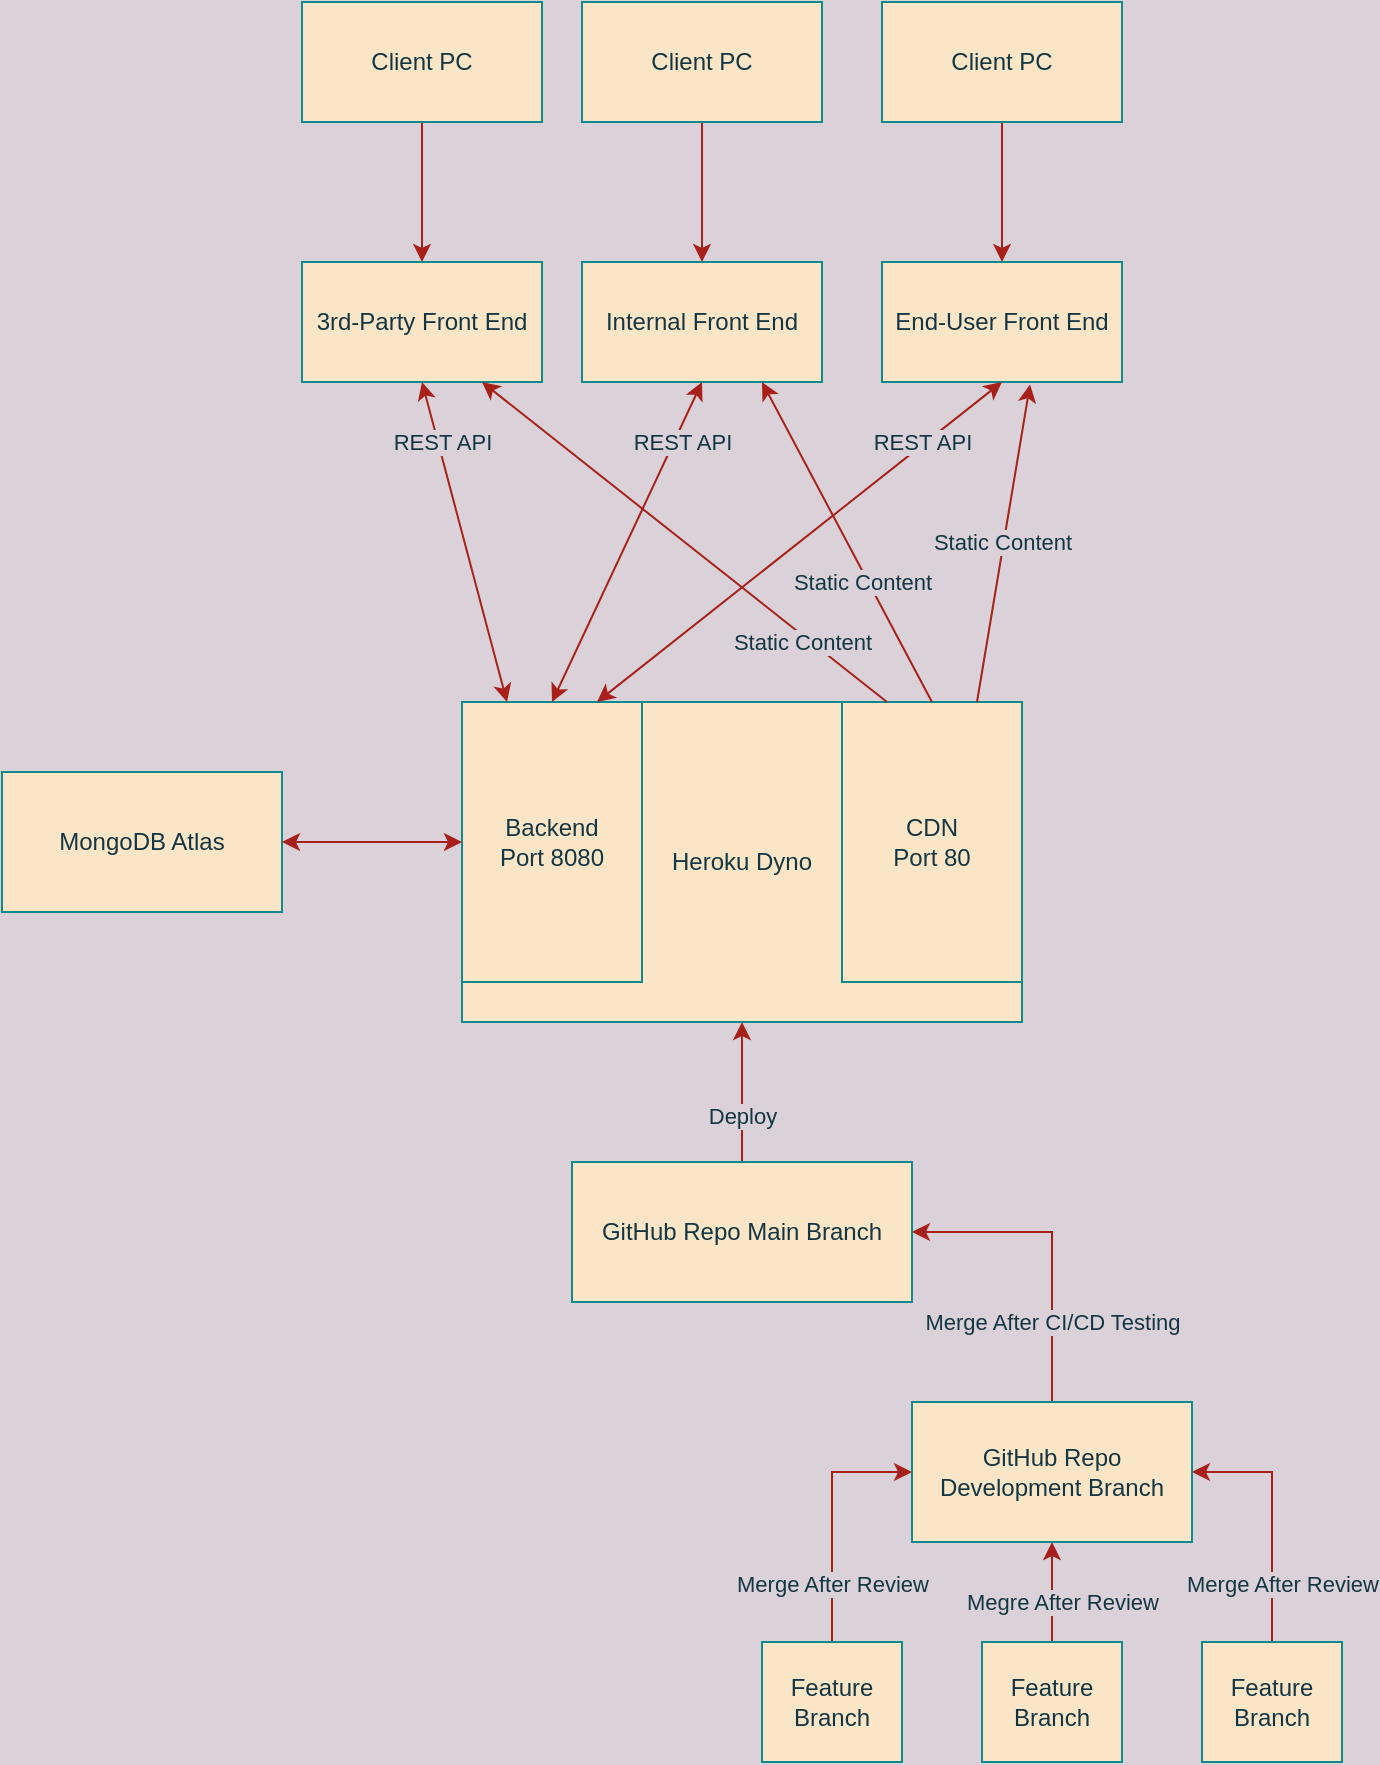 <mxfile version="20.6.2" type="device"><diagram id="G_dxuDGGhjYpfmSYNf4P" name="Page-1"><mxGraphModel dx="1966" dy="1026" grid="1" gridSize="10" guides="1" tooltips="1" connect="1" arrows="1" fold="1" page="1" pageScale="1" pageWidth="827" pageHeight="1169" background="#DAD2D8" math="0" shadow="0"><root><mxCell id="0"/><mxCell id="1" parent="0"/><mxCell id="sx1L-jxM6I28G5pSFsao-1" value="Heroku Dyno" style="rounded=0;whiteSpace=wrap;html=1;fillColor=#FAE5C7;strokeColor=#0F8B8D;fontColor=#143642;" vertex="1" parent="1"><mxGeometry x="350" y="410" width="280" height="160" as="geometry"/></mxCell><mxCell id="sx1L-jxM6I28G5pSFsao-2" value="End-User Front End" style="rounded=0;whiteSpace=wrap;html=1;fillColor=#FAE5C7;strokeColor=#0F8B8D;fontColor=#143642;" vertex="1" parent="1"><mxGeometry x="560" y="190" width="120" height="60" as="geometry"/></mxCell><mxCell id="sx1L-jxM6I28G5pSFsao-3" value="Internal Front End" style="rounded=0;whiteSpace=wrap;html=1;fillColor=#FAE5C7;strokeColor=#0F8B8D;fontColor=#143642;" vertex="1" parent="1"><mxGeometry x="410" y="190" width="120" height="60" as="geometry"/></mxCell><mxCell id="sx1L-jxM6I28G5pSFsao-4" value="3rd-Party Front End" style="rounded=0;whiteSpace=wrap;html=1;fillColor=#FAE5C7;strokeColor=#0F8B8D;fontColor=#143642;" vertex="1" parent="1"><mxGeometry x="270" y="190" width="120" height="60" as="geometry"/></mxCell><mxCell id="sx1L-jxM6I28G5pSFsao-5" value="CDN&lt;br&gt;Port 80" style="rounded=0;whiteSpace=wrap;html=1;fillColor=#FAE5C7;strokeColor=#0F8B8D;fontColor=#143642;" vertex="1" parent="1"><mxGeometry x="540" y="410" width="90" height="140" as="geometry"/></mxCell><mxCell id="sx1L-jxM6I28G5pSFsao-6" value="Backend&lt;br&gt;Port 8080" style="rounded=0;whiteSpace=wrap;html=1;fillColor=#FAE5C7;strokeColor=#0F8B8D;fontColor=#143642;" vertex="1" parent="1"><mxGeometry x="350" y="410" width="90" height="140" as="geometry"/></mxCell><mxCell id="sx1L-jxM6I28G5pSFsao-8" value="REST API" style="endArrow=classic;startArrow=classic;html=1;rounded=0;exitX=0.5;exitY=1;exitDx=0;exitDy=0;entryX=0.25;entryY=0;entryDx=0;entryDy=0;labelBackgroundColor=#DAD2D8;strokeColor=#A8201A;fontColor=#143642;" edge="1" parent="1" source="sx1L-jxM6I28G5pSFsao-4" target="sx1L-jxM6I28G5pSFsao-6"><mxGeometry x="-0.619" y="2" width="50" height="50" relative="1" as="geometry"><mxPoint x="490" y="420" as="sourcePoint"/><mxPoint x="540" y="370" as="targetPoint"/><mxPoint as="offset"/></mxGeometry></mxCell><mxCell id="sx1L-jxM6I28G5pSFsao-9" value="REST API" style="endArrow=classic;startArrow=classic;html=1;rounded=0;exitX=0.5;exitY=0;exitDx=0;exitDy=0;entryX=0.5;entryY=1;entryDx=0;entryDy=0;labelBackgroundColor=#DAD2D8;strokeColor=#A8201A;fontColor=#143642;" edge="1" parent="1" source="sx1L-jxM6I28G5pSFsao-6" target="sx1L-jxM6I28G5pSFsao-3"><mxGeometry x="0.644" y="-4" width="50" height="50" relative="1" as="geometry"><mxPoint x="490" y="420" as="sourcePoint"/><mxPoint x="540" y="370" as="targetPoint"/><mxPoint as="offset"/></mxGeometry></mxCell><mxCell id="sx1L-jxM6I28G5pSFsao-10" value="REST API" style="endArrow=classic;startArrow=classic;html=1;rounded=0;exitX=0.75;exitY=0;exitDx=0;exitDy=0;entryX=0.5;entryY=1;entryDx=0;entryDy=0;labelBackgroundColor=#DAD2D8;strokeColor=#A8201A;fontColor=#143642;" edge="1" parent="1" source="sx1L-jxM6I28G5pSFsao-6" target="sx1L-jxM6I28G5pSFsao-2"><mxGeometry x="0.613" y="1" width="50" height="50" relative="1" as="geometry"><mxPoint x="490" y="420" as="sourcePoint"/><mxPoint x="540" y="370" as="targetPoint"/><mxPoint as="offset"/></mxGeometry></mxCell><mxCell id="sx1L-jxM6I28G5pSFsao-13" value="Static Content" style="endArrow=classic;html=1;rounded=0;entryX=0.617;entryY=1.02;entryDx=0;entryDy=0;entryPerimeter=0;exitX=0.75;exitY=0;exitDx=0;exitDy=0;labelBackgroundColor=#DAD2D8;strokeColor=#A8201A;fontColor=#143642;" edge="1" parent="1" source="sx1L-jxM6I28G5pSFsao-5" target="sx1L-jxM6I28G5pSFsao-2"><mxGeometry x="0.006" y="1" width="50" height="50" relative="1" as="geometry"><mxPoint x="490" y="420" as="sourcePoint"/><mxPoint x="540" y="370" as="targetPoint"/><mxPoint as="offset"/></mxGeometry></mxCell><mxCell id="sx1L-jxM6I28G5pSFsao-14" value="Static Content" style="endArrow=classic;html=1;rounded=0;entryX=0.75;entryY=1;entryDx=0;entryDy=0;exitX=0.5;exitY=0;exitDx=0;exitDy=0;labelBackgroundColor=#DAD2D8;strokeColor=#A8201A;fontColor=#143642;" edge="1" parent="1" source="sx1L-jxM6I28G5pSFsao-5" target="sx1L-jxM6I28G5pSFsao-3"><mxGeometry x="-0.234" y="3" width="50" height="50" relative="1" as="geometry"><mxPoint x="490" y="420" as="sourcePoint"/><mxPoint x="540" y="370" as="targetPoint"/><mxPoint as="offset"/></mxGeometry></mxCell><mxCell id="sx1L-jxM6I28G5pSFsao-15" value="Static Content" style="endArrow=classic;html=1;rounded=0;entryX=0.75;entryY=1;entryDx=0;entryDy=0;exitX=0.25;exitY=0;exitDx=0;exitDy=0;labelBackgroundColor=#DAD2D8;strokeColor=#A8201A;fontColor=#143642;" edge="1" parent="1" source="sx1L-jxM6I28G5pSFsao-5" target="sx1L-jxM6I28G5pSFsao-4"><mxGeometry x="-0.597" y="3" width="50" height="50" relative="1" as="geometry"><mxPoint x="490" y="420" as="sourcePoint"/><mxPoint x="540" y="370" as="targetPoint"/><mxPoint as="offset"/></mxGeometry></mxCell><mxCell id="sx1L-jxM6I28G5pSFsao-16" value="MongoDB Atlas" style="rounded=0;whiteSpace=wrap;html=1;fillColor=#FAE5C7;strokeColor=#0F8B8D;fontColor=#143642;" vertex="1" parent="1"><mxGeometry x="120" y="445" width="140" height="70" as="geometry"/></mxCell><mxCell id="sx1L-jxM6I28G5pSFsao-22" style="edgeStyle=orthogonalEdgeStyle;rounded=0;orthogonalLoop=1;jettySize=auto;html=1;entryX=0.5;entryY=0;entryDx=0;entryDy=0;labelBackgroundColor=#DAD2D8;strokeColor=#A8201A;fontColor=#143642;" edge="1" parent="1" source="sx1L-jxM6I28G5pSFsao-17" target="sx1L-jxM6I28G5pSFsao-2"><mxGeometry relative="1" as="geometry"/></mxCell><mxCell id="sx1L-jxM6I28G5pSFsao-17" value="Client PC" style="rounded=0;whiteSpace=wrap;html=1;fillColor=#FAE5C7;strokeColor=#0F8B8D;fontColor=#143642;" vertex="1" parent="1"><mxGeometry x="560" y="60" width="120" height="60" as="geometry"/></mxCell><mxCell id="sx1L-jxM6I28G5pSFsao-21" style="edgeStyle=orthogonalEdgeStyle;rounded=0;orthogonalLoop=1;jettySize=auto;html=1;entryX=0.5;entryY=0;entryDx=0;entryDy=0;labelBackgroundColor=#DAD2D8;strokeColor=#A8201A;fontColor=#143642;" edge="1" parent="1" source="sx1L-jxM6I28G5pSFsao-18" target="sx1L-jxM6I28G5pSFsao-3"><mxGeometry relative="1" as="geometry"/></mxCell><mxCell id="sx1L-jxM6I28G5pSFsao-18" value="Client PC" style="rounded=0;whiteSpace=wrap;html=1;fillColor=#FAE5C7;strokeColor=#0F8B8D;fontColor=#143642;" vertex="1" parent="1"><mxGeometry x="410" y="60" width="120" height="60" as="geometry"/></mxCell><mxCell id="sx1L-jxM6I28G5pSFsao-20" style="edgeStyle=orthogonalEdgeStyle;rounded=0;orthogonalLoop=1;jettySize=auto;html=1;labelBackgroundColor=#DAD2D8;strokeColor=#A8201A;fontColor=#143642;" edge="1" parent="1" source="sx1L-jxM6I28G5pSFsao-19" target="sx1L-jxM6I28G5pSFsao-4"><mxGeometry relative="1" as="geometry"/></mxCell><mxCell id="sx1L-jxM6I28G5pSFsao-19" value="Client PC" style="rounded=0;whiteSpace=wrap;html=1;fillColor=#FAE5C7;strokeColor=#0F8B8D;fontColor=#143642;" vertex="1" parent="1"><mxGeometry x="270" y="60" width="120" height="60" as="geometry"/></mxCell><mxCell id="sx1L-jxM6I28G5pSFsao-24" value="" style="endArrow=classic;startArrow=classic;html=1;rounded=0;exitX=1;exitY=0.5;exitDx=0;exitDy=0;entryX=0;entryY=0.5;entryDx=0;entryDy=0;labelBackgroundColor=#DAD2D8;strokeColor=#A8201A;fontColor=#143642;" edge="1" parent="1" source="sx1L-jxM6I28G5pSFsao-16" target="sx1L-jxM6I28G5pSFsao-6"><mxGeometry width="50" height="50" relative="1" as="geometry"><mxPoint x="490" y="420" as="sourcePoint"/><mxPoint x="540" y="370" as="targetPoint"/></mxGeometry></mxCell><mxCell id="sx1L-jxM6I28G5pSFsao-26" value="Deploy" style="edgeStyle=orthogonalEdgeStyle;rounded=0;orthogonalLoop=1;jettySize=auto;html=1;entryX=0.5;entryY=1;entryDx=0;entryDy=0;labelBackgroundColor=#DAD2D8;strokeColor=#A8201A;fontColor=#143642;" edge="1" parent="1" source="sx1L-jxM6I28G5pSFsao-25" target="sx1L-jxM6I28G5pSFsao-1"><mxGeometry x="-0.333" relative="1" as="geometry"><Array as="points"><mxPoint x="490" y="610"/><mxPoint x="490" y="610"/></Array><mxPoint as="offset"/></mxGeometry></mxCell><mxCell id="sx1L-jxM6I28G5pSFsao-25" value="GitHub Repo Main Branch" style="rounded=0;whiteSpace=wrap;html=1;fillColor=#FAE5C7;strokeColor=#0F8B8D;fontColor=#143642;" vertex="1" parent="1"><mxGeometry x="405" y="640" width="170" height="70" as="geometry"/></mxCell><mxCell id="sx1L-jxM6I28G5pSFsao-28" value="Merge After CI/CD Testing" style="edgeStyle=orthogonalEdgeStyle;rounded=0;orthogonalLoop=1;jettySize=auto;html=1;entryX=1;entryY=0.5;entryDx=0;entryDy=0;labelBackgroundColor=#DAD2D8;strokeColor=#A8201A;fontColor=#143642;" edge="1" parent="1" source="sx1L-jxM6I28G5pSFsao-27" target="sx1L-jxM6I28G5pSFsao-25"><mxGeometry x="-0.484" relative="1" as="geometry"><mxPoint as="offset"/></mxGeometry></mxCell><mxCell id="sx1L-jxM6I28G5pSFsao-27" value="GitHub Repo Development Branch" style="rounded=0;whiteSpace=wrap;html=1;fillColor=#FAE5C7;strokeColor=#0F8B8D;fontColor=#143642;" vertex="1" parent="1"><mxGeometry x="575" y="760" width="140" height="70" as="geometry"/></mxCell><mxCell id="sx1L-jxM6I28G5pSFsao-33" value="Merge After Review" style="edgeStyle=orthogonalEdgeStyle;rounded=0;orthogonalLoop=1;jettySize=auto;html=1;entryX=1;entryY=0.5;entryDx=0;entryDy=0;exitX=0.5;exitY=0;exitDx=0;exitDy=0;labelBackgroundColor=#DAD2D8;strokeColor=#A8201A;fontColor=#143642;" edge="1" parent="1" source="sx1L-jxM6I28G5pSFsao-29" target="sx1L-jxM6I28G5pSFsao-27"><mxGeometry x="-0.52" y="-5" relative="1" as="geometry"><mxPoint y="1" as="offset"/></mxGeometry></mxCell><mxCell id="sx1L-jxM6I28G5pSFsao-29" value="Feature Branch" style="rounded=0;whiteSpace=wrap;html=1;fillColor=#FAE5C7;strokeColor=#0F8B8D;fontColor=#143642;" vertex="1" parent="1"><mxGeometry x="720" y="880" width="70" height="60" as="geometry"/></mxCell><mxCell id="sx1L-jxM6I28G5pSFsao-32" value="Megre After Review" style="edgeStyle=orthogonalEdgeStyle;rounded=0;orthogonalLoop=1;jettySize=auto;html=1;entryX=0.5;entryY=1;entryDx=0;entryDy=0;labelBackgroundColor=#DAD2D8;strokeColor=#A8201A;fontColor=#143642;" edge="1" parent="1" source="sx1L-jxM6I28G5pSFsao-30" target="sx1L-jxM6I28G5pSFsao-27"><mxGeometry x="-0.2" y="-5" relative="1" as="geometry"><mxPoint as="offset"/></mxGeometry></mxCell><mxCell id="sx1L-jxM6I28G5pSFsao-30" value="Feature Branch" style="rounded=0;whiteSpace=wrap;html=1;fillColor=#FAE5C7;strokeColor=#0F8B8D;fontColor=#143642;" vertex="1" parent="1"><mxGeometry x="610" y="880" width="70" height="60" as="geometry"/></mxCell><mxCell id="sx1L-jxM6I28G5pSFsao-34" value="Merge After Review" style="edgeStyle=orthogonalEdgeStyle;rounded=0;orthogonalLoop=1;jettySize=auto;html=1;entryX=0;entryY=0.5;entryDx=0;entryDy=0;exitX=0.5;exitY=0;exitDx=0;exitDy=0;labelBackgroundColor=#DAD2D8;strokeColor=#A8201A;fontColor=#143642;" edge="1" parent="1" source="sx1L-jxM6I28G5pSFsao-31" target="sx1L-jxM6I28G5pSFsao-27"><mxGeometry x="-0.52" relative="1" as="geometry"><mxPoint y="1" as="offset"/></mxGeometry></mxCell><mxCell id="sx1L-jxM6I28G5pSFsao-31" value="Feature Branch" style="rounded=0;whiteSpace=wrap;html=1;fillColor=#FAE5C7;strokeColor=#0F8B8D;fontColor=#143642;" vertex="1" parent="1"><mxGeometry x="500" y="880" width="70" height="60" as="geometry"/></mxCell></root></mxGraphModel></diagram></mxfile>
